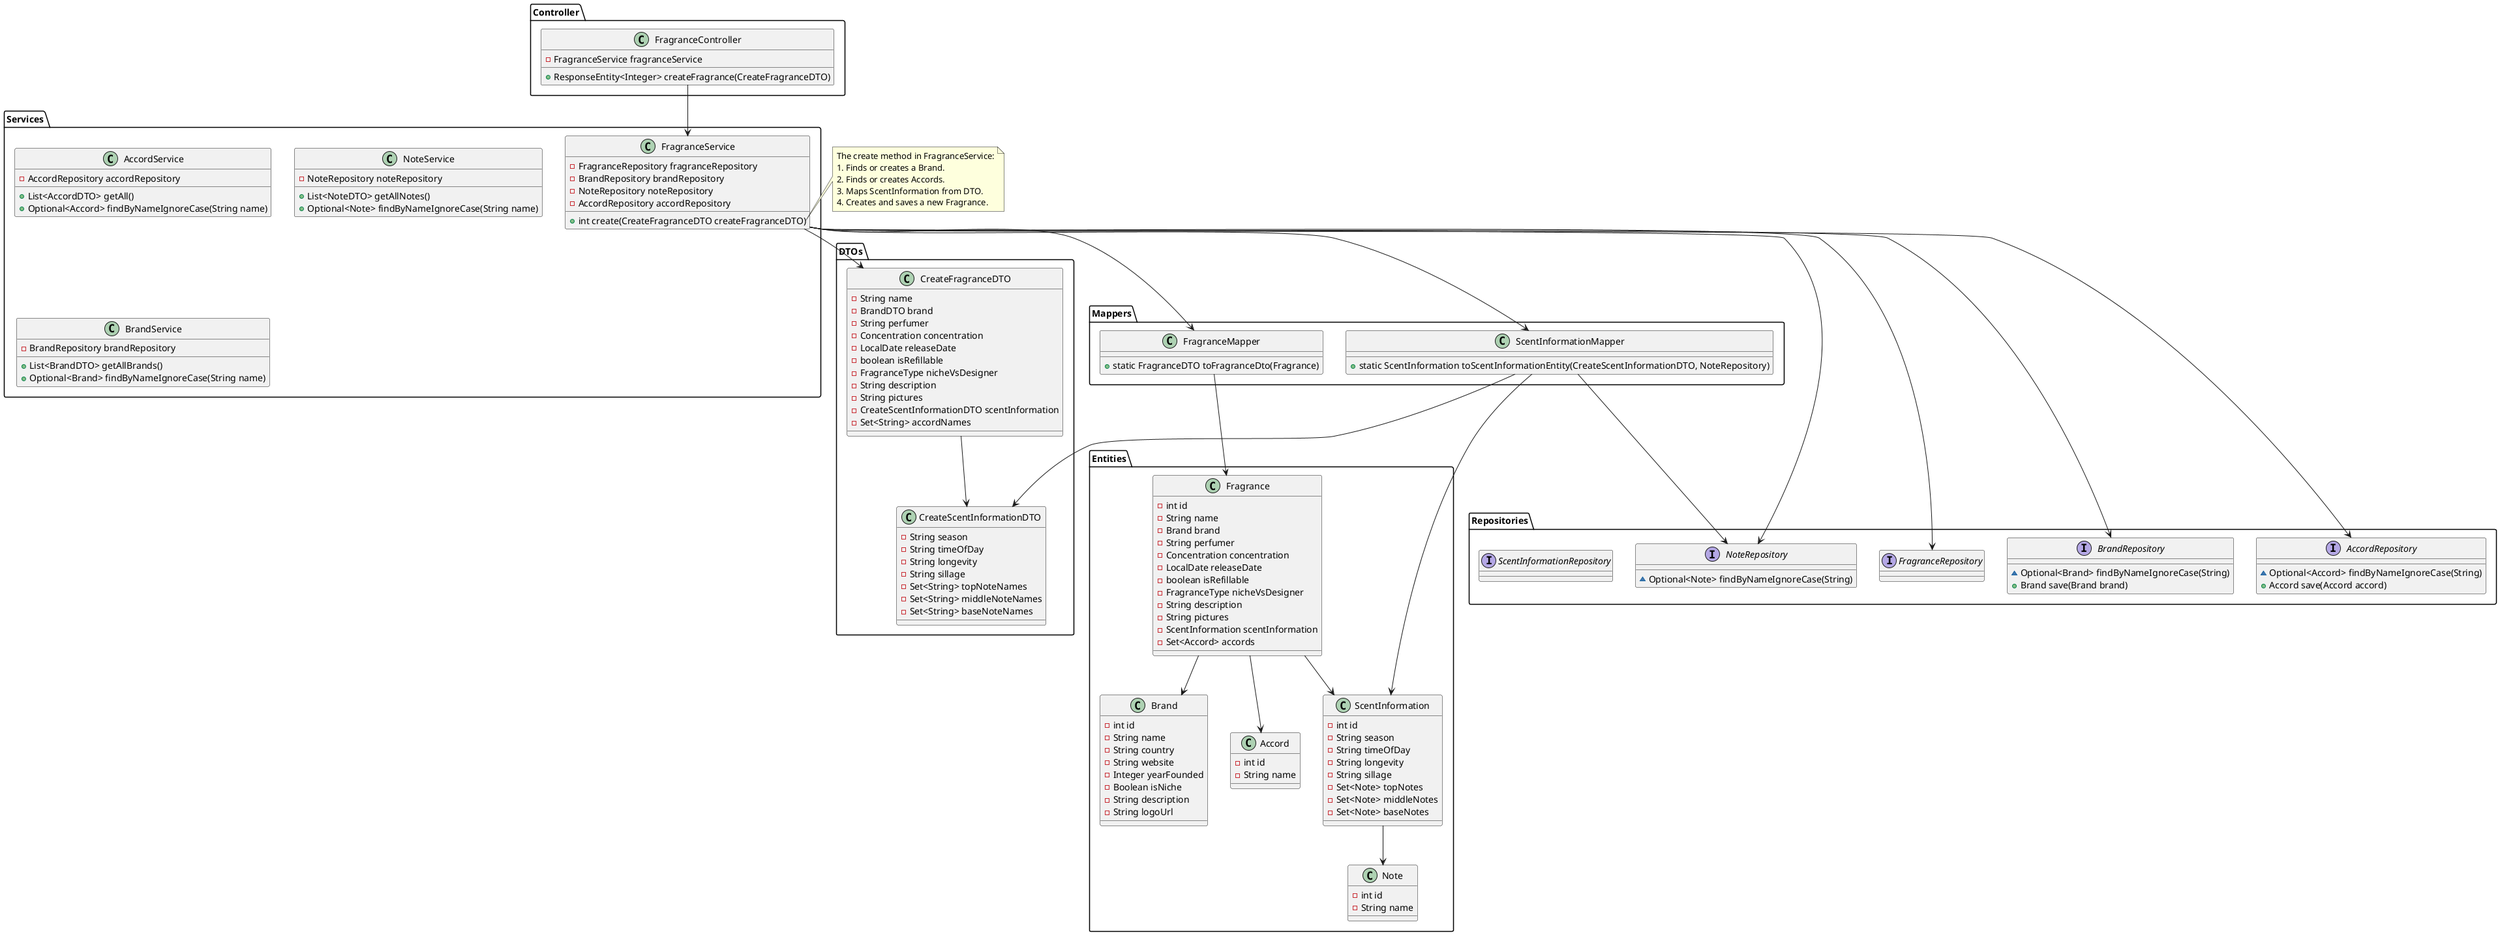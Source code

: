 @startuml
package "DTOs" {
  class CreateFragranceDTO {
    - String name
    - BrandDTO brand
    - String perfumer
    - Concentration concentration
    - LocalDate releaseDate
    - boolean isRefillable
    - FragranceType nicheVsDesigner
    - String description
    - String pictures
    - CreateScentInformationDTO scentInformation
    - Set<String> accordNames
  }
  class CreateScentInformationDTO {
    - String season
    - String timeOfDay
    - String longevity
    - String sillage
    - Set<String> topNoteNames
    - Set<String> middleNoteNames
    - Set<String> baseNoteNames
  }
}

package "Entities" {
  class Fragrance {
    - int id
    - String name
    - Brand brand
    - String perfumer
    - Concentration concentration
    - LocalDate releaseDate
    - boolean isRefillable
    - FragranceType nicheVsDesigner
    - String description
    - String pictures
    - ScentInformation scentInformation
    - Set<Accord> accords
  }
  class ScentInformation {
    - int id
    - String season
    - String timeOfDay
    - String longevity
    - String sillage
    - Set<Note> topNotes
    - Set<Note> middleNotes
    - Set<Note> baseNotes
  }
  class Accord {
    - int id
    - String name
  }
  class Note {
    - int id
    - String name
  }
  class Brand {
    - int id
    - String name
    - String country
    - String website
    - Integer yearFounded
    - Boolean isNiche
    - String description
    - String logoUrl
  }
}

package "Services" {
  class FragranceService {
    - FragranceRepository fragranceRepository
    - BrandRepository brandRepository
    - NoteRepository noteRepository
    - AccordRepository accordRepository
    + int create(CreateFragranceDTO createFragranceDTO)
  }
  class AccordService {
    - AccordRepository accordRepository
    + List<AccordDTO> getAll()
    + Optional<Accord> findByNameIgnoreCase(String name)
  }
  class NoteService {
    - NoteRepository noteRepository
    + List<NoteDTO> getAllNotes()
    + Optional<Note> findByNameIgnoreCase(String name)
  }
  class BrandService {
    - BrandRepository brandRepository
    + List<BrandDTO> getAllBrands()
    + Optional<Brand> findByNameIgnoreCase(String name)
  }
}

package "Mappers" {
  class FragranceMapper {
    + static FragranceDTO toFragranceDto(Fragrance)
  }
  class ScentInformationMapper {
    + static ScentInformation toScentInformationEntity(CreateScentInformationDTO, NoteRepository)
  }
}

package "Repositories" {
  interface FragranceRepository
  interface BrandRepository {
    ~ Optional<Brand> findByNameIgnoreCase(String)
    + Brand save(Brand brand)
  }
  interface AccordRepository {
    ~ Optional<Accord> findByNameIgnoreCase(String)
    + Accord save(Accord accord)
  }
  interface NoteRepository {
    ~ Optional<Note> findByNameIgnoreCase(String)
  }
  interface ScentInformationRepository
}

package "Controller" {
  class FragranceController {
    - FragranceService fragranceService
    + ResponseEntity<Integer> createFragrance(CreateFragranceDTO)
  }
}

' Relations
FragranceController --> FragranceService
FragranceService --> FragranceRepository
FragranceService --> AccordRepository
FragranceService --> NoteRepository
FragranceService --> BrandRepository
FragranceService --> FragranceMapper
FragranceService --> ScentInformationMapper
FragranceService --> CreateFragranceDTO

CreateFragranceDTO --> CreateScentInformationDTO
Fragrance --> ScentInformation
Fragrance --> Brand
Fragrance --> Accord
ScentInformation --> Note
ScentInformationMapper --> CreateScentInformationDTO
ScentInformationMapper --> ScentInformation
ScentInformationMapper --> NoteRepository
FragranceMapper --> Fragrance

note right of FragranceService::create
  The create method in FragranceService:
  1. Finds or creates a Brand.
  2. Finds or creates Accords.
  3. Maps ScentInformation from DTO.
  4. Creates and saves a new Fragrance.
end note
@enduml
